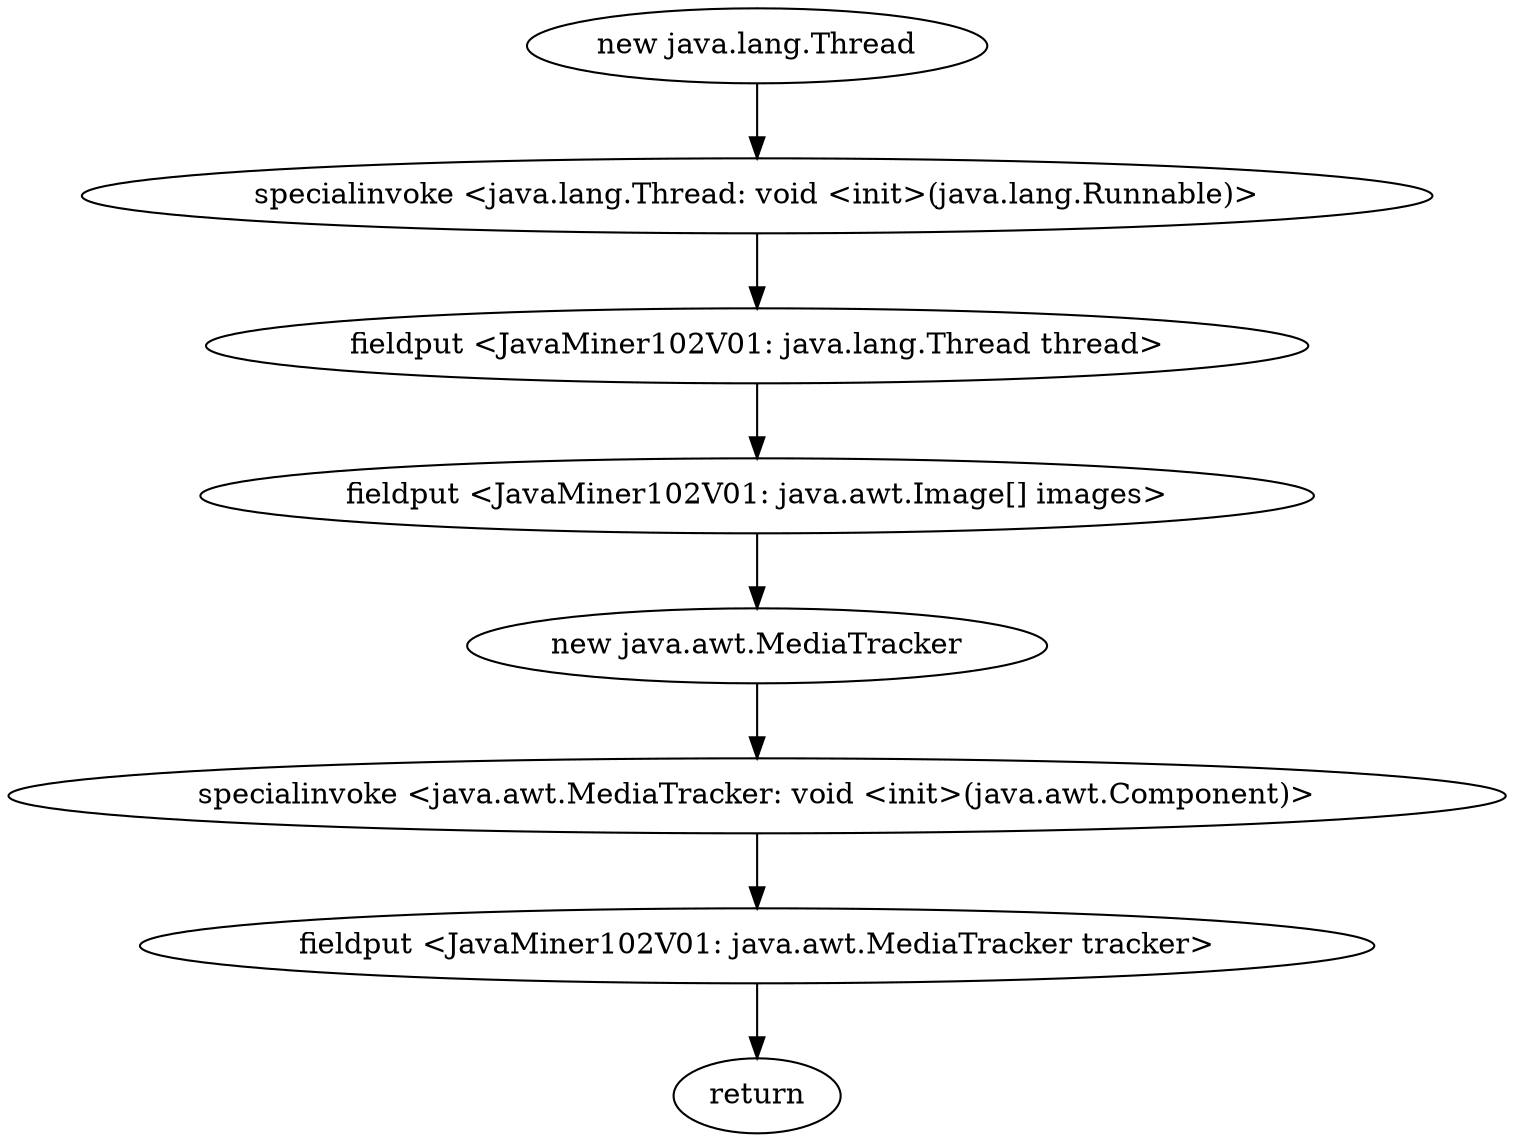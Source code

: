 digraph "" {
"new java.lang.Thread";
 "new java.lang.Thread"->"specialinvoke <java.lang.Thread: void <init>(java.lang.Runnable)>";
 "specialinvoke <java.lang.Thread: void <init>(java.lang.Runnable)>"->"fieldput <JavaMiner102V01: java.lang.Thread thread>";
 "fieldput <JavaMiner102V01: java.lang.Thread thread>"->"fieldput <JavaMiner102V01: java.awt.Image[] images>";
 "fieldput <JavaMiner102V01: java.awt.Image[] images>"->"new java.awt.MediaTracker";
 "new java.awt.MediaTracker"->"specialinvoke <java.awt.MediaTracker: void <init>(java.awt.Component)>";
 "specialinvoke <java.awt.MediaTracker: void <init>(java.awt.Component)>"->"fieldput <JavaMiner102V01: java.awt.MediaTracker tracker>";
 "fieldput <JavaMiner102V01: java.awt.MediaTracker tracker>"->"return";
}
